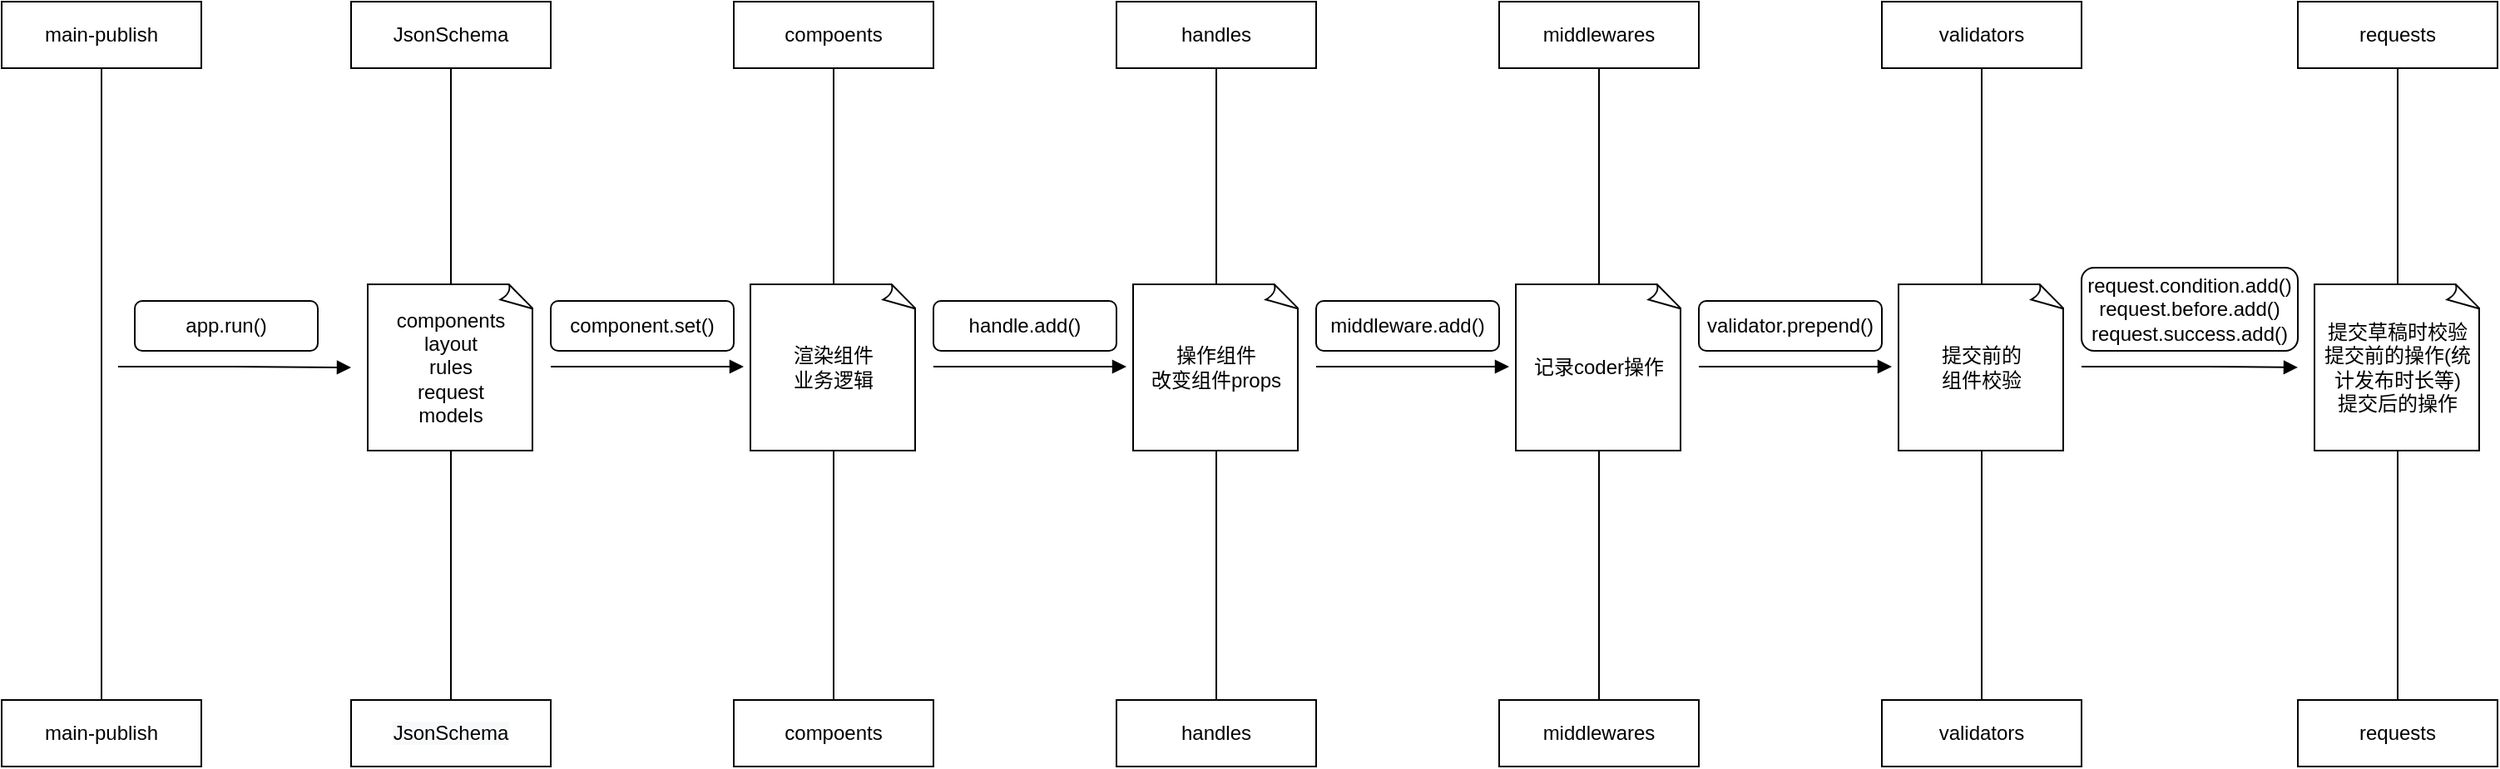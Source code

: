 <mxfile version="14.9.3" type="github">
  <diagram id="w4RqUTfECAAJWVxzC9uU" name="Page-1">
    <mxGraphModel dx="946" dy="614" grid="1" gridSize="10" guides="1" tooltips="1" connect="1" arrows="1" fold="1" page="1" pageScale="1" pageWidth="1654" pageHeight="2336" math="0" shadow="0">
      <root>
        <mxCell id="0" />
        <mxCell id="1" parent="0" />
        <mxCell id="ISCsbD7vwgzTnHuOufJC-1" value="main-publish" style="rounded=0;whiteSpace=wrap;html=1;" parent="1" vertex="1">
          <mxGeometry x="40" y="60" width="120" height="40" as="geometry" />
        </mxCell>
        <mxCell id="ISCsbD7vwgzTnHuOufJC-2" value="main-publish" style="whiteSpace=wrap;html=1;rounded=0;" parent="1" vertex="1">
          <mxGeometry x="40" y="480" width="120" height="40" as="geometry" />
        </mxCell>
        <mxCell id="ISCsbD7vwgzTnHuOufJC-5" value="" style="endArrow=none;html=1;rounded=0;exitX=0.5;exitY=1;exitDx=0;exitDy=0;entryX=0.5;entryY=0;entryDx=0;entryDy=0;" parent="1" source="ISCsbD7vwgzTnHuOufJC-1" target="ISCsbD7vwgzTnHuOufJC-2" edge="1">
          <mxGeometry relative="1" as="geometry">
            <mxPoint x="360" y="320" as="sourcePoint" />
            <mxPoint x="520" y="320" as="targetPoint" />
          </mxGeometry>
        </mxCell>
        <mxCell id="ISCsbD7vwgzTnHuOufJC-8" value="&lt;meta charset=&quot;utf-8&quot;&gt;&lt;span style=&quot;color: rgb(0, 0, 0); font-family: helvetica; font-size: 12px; font-style: normal; font-weight: 400; letter-spacing: normal; text-align: center; text-indent: 0px; text-transform: none; word-spacing: 0px; background-color: rgb(248, 249, 250); display: inline; float: none;&quot;&gt;JsonSchema&lt;/span&gt;" style="whiteSpace=wrap;html=1;" parent="1" vertex="1">
          <mxGeometry x="250" y="480" width="120" height="40" as="geometry" />
        </mxCell>
        <mxCell id="ISCsbD7vwgzTnHuOufJC-9" value="main-publish" style="rounded=0;whiteSpace=wrap;html=1;" parent="1" vertex="1">
          <mxGeometry x="40" y="60" width="120" height="40" as="geometry" />
        </mxCell>
        <mxCell id="ISCsbD7vwgzTnHuOufJC-10" value="JsonSchema" style="whiteSpace=wrap;html=1;" parent="1" vertex="1">
          <mxGeometry x="250" y="60" width="120" height="40" as="geometry" />
        </mxCell>
        <mxCell id="ISCsbD7vwgzTnHuOufJC-12" value="" style="endArrow=none;html=1;rounded=0;exitX=0.5;exitY=1;exitDx=0;exitDy=0;entryX=0.5;entryY=0;entryDx=0;entryDy=0;" parent="1" source="ISCsbD7vwgzTnHuOufJC-10" target="ISCsbD7vwgzTnHuOufJC-8" edge="1">
          <mxGeometry relative="1" as="geometry">
            <mxPoint x="360" y="320" as="sourcePoint" />
            <mxPoint x="520" y="320" as="targetPoint" />
          </mxGeometry>
        </mxCell>
        <mxCell id="ISCsbD7vwgzTnHuOufJC-15" value="" style="endArrow=block;endFill=1;html=1;edgeStyle=orthogonalEdgeStyle;align=left;verticalAlign=top;" parent="1" edge="1">
          <mxGeometry x="-1" relative="1" as="geometry">
            <mxPoint x="110" y="279.5" as="sourcePoint" />
            <mxPoint x="250" y="280" as="targetPoint" />
            <Array as="points">
              <mxPoint x="170" y="279.5" />
              <mxPoint x="170" y="279.5" />
            </Array>
          </mxGeometry>
        </mxCell>
        <mxCell id="ISCsbD7vwgzTnHuOufJC-18" value="app.run()" style="rounded=1;whiteSpace=wrap;html=1;" parent="1" vertex="1">
          <mxGeometry x="120" y="240" width="110" height="30" as="geometry" />
        </mxCell>
        <mxCell id="ISCsbD7vwgzTnHuOufJC-19" value="components&lt;br&gt;layout&lt;br&gt;rules&lt;br&gt;request&lt;br&gt;models" style="whiteSpace=wrap;html=1;shape=mxgraph.basic.document" parent="1" vertex="1">
          <mxGeometry x="260" y="230" width="100" height="100" as="geometry" />
        </mxCell>
        <mxCell id="ISCsbD7vwgzTnHuOufJC-24" value="compoents" style="whiteSpace=wrap;html=1;" parent="1" vertex="1">
          <mxGeometry x="480" y="480" width="120" height="40" as="geometry" />
        </mxCell>
        <mxCell id="ISCsbD7vwgzTnHuOufJC-25" value="compoents" style="whiteSpace=wrap;html=1;" parent="1" vertex="1">
          <mxGeometry x="480" y="60" width="120" height="40" as="geometry" />
        </mxCell>
        <mxCell id="ISCsbD7vwgzTnHuOufJC-26" value="" style="endArrow=none;html=1;rounded=0;exitX=0.5;exitY=1;exitDx=0;exitDy=0;entryX=0.5;entryY=0;entryDx=0;entryDy=0;" parent="1" source="ISCsbD7vwgzTnHuOufJC-25" target="ISCsbD7vwgzTnHuOufJC-24" edge="1">
          <mxGeometry relative="1" as="geometry">
            <mxPoint x="580" y="320" as="sourcePoint" />
            <mxPoint x="740" y="320" as="targetPoint" />
          </mxGeometry>
        </mxCell>
        <mxCell id="ISCsbD7vwgzTnHuOufJC-27" value="渲染组件&lt;br&gt;业务逻辑" style="whiteSpace=wrap;html=1;shape=mxgraph.basic.document" parent="1" vertex="1">
          <mxGeometry x="490" y="230" width="100" height="100" as="geometry" />
        </mxCell>
        <mxCell id="ISCsbD7vwgzTnHuOufJC-31" value="" style="endArrow=block;endFill=1;html=1;edgeStyle=orthogonalEdgeStyle;align=left;verticalAlign=top;" parent="1" edge="1">
          <mxGeometry x="-1" relative="1" as="geometry">
            <mxPoint x="370" y="279.5" as="sourcePoint" />
            <mxPoint x="486" y="279.5" as="targetPoint" />
            <Array as="points">
              <mxPoint x="456" y="279.5" />
              <mxPoint x="456" y="279.5" />
            </Array>
          </mxGeometry>
        </mxCell>
        <mxCell id="ISCsbD7vwgzTnHuOufJC-33" value="component.set()" style="rounded=1;whiteSpace=wrap;html=1;" parent="1" vertex="1">
          <mxGeometry x="370" y="240" width="110" height="30" as="geometry" />
        </mxCell>
        <mxCell id="r1WcJWBGA8QpsbEsz_bO-1" value="handles" style="whiteSpace=wrap;html=1;" vertex="1" parent="1">
          <mxGeometry x="710" y="480" width="120" height="40" as="geometry" />
        </mxCell>
        <mxCell id="r1WcJWBGA8QpsbEsz_bO-2" value="handles" style="whiteSpace=wrap;html=1;" vertex="1" parent="1">
          <mxGeometry x="710" y="60" width="120" height="40" as="geometry" />
        </mxCell>
        <mxCell id="r1WcJWBGA8QpsbEsz_bO-3" value="" style="endArrow=none;html=1;rounded=0;exitX=0.5;exitY=1;exitDx=0;exitDy=0;entryX=0.5;entryY=0;entryDx=0;entryDy=0;" edge="1" parent="1" source="r1WcJWBGA8QpsbEsz_bO-2" target="r1WcJWBGA8QpsbEsz_bO-1">
          <mxGeometry relative="1" as="geometry">
            <mxPoint x="830" y="320" as="sourcePoint" />
            <mxPoint x="990" y="320" as="targetPoint" />
          </mxGeometry>
        </mxCell>
        <mxCell id="r1WcJWBGA8QpsbEsz_bO-4" value="操作组件&lt;br&gt;改变组件props" style="whiteSpace=wrap;html=1;shape=mxgraph.basic.document" vertex="1" parent="1">
          <mxGeometry x="720" y="230" width="100" height="100" as="geometry" />
        </mxCell>
        <mxCell id="r1WcJWBGA8QpsbEsz_bO-5" value="handle.add()" style="rounded=1;whiteSpace=wrap;html=1;" vertex="1" parent="1">
          <mxGeometry x="600" y="240" width="110" height="30" as="geometry" />
        </mxCell>
        <mxCell id="r1WcJWBGA8QpsbEsz_bO-6" value="" style="endArrow=block;endFill=1;html=1;edgeStyle=orthogonalEdgeStyle;align=left;verticalAlign=top;" edge="1" parent="1">
          <mxGeometry x="-1" relative="1" as="geometry">
            <mxPoint x="600" y="279.5" as="sourcePoint" />
            <mxPoint x="716" y="279.5" as="targetPoint" />
            <Array as="points">
              <mxPoint x="686" y="279.5" />
              <mxPoint x="686" y="279.5" />
            </Array>
          </mxGeometry>
        </mxCell>
        <mxCell id="r1WcJWBGA8QpsbEsz_bO-7" value="middlewares" style="whiteSpace=wrap;html=1;" vertex="1" parent="1">
          <mxGeometry x="940" y="480" width="120" height="40" as="geometry" />
        </mxCell>
        <mxCell id="r1WcJWBGA8QpsbEsz_bO-8" value="middlewares" style="whiteSpace=wrap;html=1;" vertex="1" parent="1">
          <mxGeometry x="940" y="60" width="120" height="40" as="geometry" />
        </mxCell>
        <mxCell id="r1WcJWBGA8QpsbEsz_bO-9" value="" style="endArrow=none;html=1;rounded=0;exitX=0.5;exitY=1;exitDx=0;exitDy=0;entryX=0.5;entryY=0;entryDx=0;entryDy=0;" edge="1" parent="1" source="r1WcJWBGA8QpsbEsz_bO-8" target="r1WcJWBGA8QpsbEsz_bO-7">
          <mxGeometry relative="1" as="geometry">
            <mxPoint x="1060" y="320" as="sourcePoint" />
            <mxPoint x="1220" y="320" as="targetPoint" />
          </mxGeometry>
        </mxCell>
        <mxCell id="r1WcJWBGA8QpsbEsz_bO-10" value="记录coder操作" style="whiteSpace=wrap;html=1;shape=mxgraph.basic.document" vertex="1" parent="1">
          <mxGeometry x="950" y="230" width="100" height="100" as="geometry" />
        </mxCell>
        <mxCell id="r1WcJWBGA8QpsbEsz_bO-11" value="middleware.add()" style="rounded=1;whiteSpace=wrap;html=1;" vertex="1" parent="1">
          <mxGeometry x="830" y="240" width="110" height="30" as="geometry" />
        </mxCell>
        <mxCell id="r1WcJWBGA8QpsbEsz_bO-12" value="" style="endArrow=block;endFill=1;html=1;edgeStyle=orthogonalEdgeStyle;align=left;verticalAlign=top;" edge="1" parent="1">
          <mxGeometry x="-1" relative="1" as="geometry">
            <mxPoint x="830" y="279.5" as="sourcePoint" />
            <mxPoint x="946" y="279.5" as="targetPoint" />
            <Array as="points">
              <mxPoint x="916" y="279.5" />
              <mxPoint x="916" y="279.5" />
            </Array>
          </mxGeometry>
        </mxCell>
        <mxCell id="r1WcJWBGA8QpsbEsz_bO-13" value="validators" style="whiteSpace=wrap;html=1;" vertex="1" parent="1">
          <mxGeometry x="1170" y="480" width="120" height="40" as="geometry" />
        </mxCell>
        <mxCell id="r1WcJWBGA8QpsbEsz_bO-14" value="validators" style="whiteSpace=wrap;html=1;" vertex="1" parent="1">
          <mxGeometry x="1170" y="60" width="120" height="40" as="geometry" />
        </mxCell>
        <mxCell id="r1WcJWBGA8QpsbEsz_bO-15" value="" style="endArrow=none;html=1;rounded=0;exitX=0.5;exitY=1;exitDx=0;exitDy=0;entryX=0.5;entryY=0;entryDx=0;entryDy=0;" edge="1" parent="1" source="r1WcJWBGA8QpsbEsz_bO-14" target="r1WcJWBGA8QpsbEsz_bO-13">
          <mxGeometry relative="1" as="geometry">
            <mxPoint x="1290" y="320" as="sourcePoint" />
            <mxPoint x="1450" y="320" as="targetPoint" />
          </mxGeometry>
        </mxCell>
        <mxCell id="r1WcJWBGA8QpsbEsz_bO-16" value="提交前的&lt;br&gt;组件校验" style="whiteSpace=wrap;html=1;shape=mxgraph.basic.document" vertex="1" parent="1">
          <mxGeometry x="1180" y="230" width="100" height="100" as="geometry" />
        </mxCell>
        <mxCell id="r1WcJWBGA8QpsbEsz_bO-17" value="validator.prepend()" style="rounded=1;whiteSpace=wrap;html=1;" vertex="1" parent="1">
          <mxGeometry x="1060" y="240" width="110" height="30" as="geometry" />
        </mxCell>
        <mxCell id="r1WcJWBGA8QpsbEsz_bO-18" value="" style="endArrow=block;endFill=1;html=1;edgeStyle=orthogonalEdgeStyle;align=left;verticalAlign=top;" edge="1" parent="1">
          <mxGeometry x="-1" relative="1" as="geometry">
            <mxPoint x="1060" y="279.5" as="sourcePoint" />
            <mxPoint x="1176" y="279.5" as="targetPoint" />
            <Array as="points">
              <mxPoint x="1146" y="279.5" />
              <mxPoint x="1146" y="279.5" />
            </Array>
          </mxGeometry>
        </mxCell>
        <mxCell id="r1WcJWBGA8QpsbEsz_bO-20" value="requests" style="whiteSpace=wrap;html=1;" vertex="1" parent="1">
          <mxGeometry x="1420" y="480" width="120" height="40" as="geometry" />
        </mxCell>
        <mxCell id="r1WcJWBGA8QpsbEsz_bO-21" value="requests" style="whiteSpace=wrap;html=1;" vertex="1" parent="1">
          <mxGeometry x="1420" y="60" width="120" height="40" as="geometry" />
        </mxCell>
        <mxCell id="r1WcJWBGA8QpsbEsz_bO-22" value="" style="endArrow=none;html=1;rounded=0;exitX=0.5;exitY=1;exitDx=0;exitDy=0;entryX=0.5;entryY=0;entryDx=0;entryDy=0;" edge="1" parent="1" source="r1WcJWBGA8QpsbEsz_bO-21" target="r1WcJWBGA8QpsbEsz_bO-20">
          <mxGeometry relative="1" as="geometry">
            <mxPoint x="1520" y="320" as="sourcePoint" />
            <mxPoint x="1680" y="320" as="targetPoint" />
          </mxGeometry>
        </mxCell>
        <mxCell id="r1WcJWBGA8QpsbEsz_bO-23" value="提交草稿时校验&lt;br&gt;提交前的操作(统计发布时长等)&lt;br&gt;提交后的操作" style="whiteSpace=wrap;html=1;shape=mxgraph.basic.document" vertex="1" parent="1">
          <mxGeometry x="1430" y="230" width="100" height="100" as="geometry" />
        </mxCell>
        <mxCell id="r1WcJWBGA8QpsbEsz_bO-24" value="request.condition.add()&lt;br&gt;request.before.add()&lt;br&gt;request.success.add()" style="rounded=1;whiteSpace=wrap;html=1;" vertex="1" parent="1">
          <mxGeometry x="1290" y="220" width="130" height="50" as="geometry" />
        </mxCell>
        <mxCell id="r1WcJWBGA8QpsbEsz_bO-25" value="" style="endArrow=block;endFill=1;html=1;edgeStyle=orthogonalEdgeStyle;align=left;verticalAlign=top;" edge="1" parent="1">
          <mxGeometry x="-1" relative="1" as="geometry">
            <mxPoint x="1290" y="279.5" as="sourcePoint" />
            <mxPoint x="1420" y="280" as="targetPoint" />
            <Array as="points">
              <mxPoint x="1376" y="279.5" />
              <mxPoint x="1376" y="279.5" />
            </Array>
          </mxGeometry>
        </mxCell>
      </root>
    </mxGraphModel>
  </diagram>
</mxfile>
